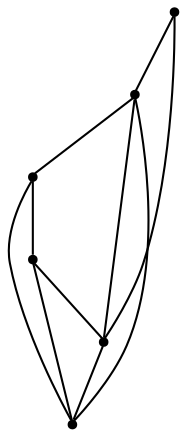 graph {
  node [shape=point,comment="{\"directed\":false,\"doi\":\"10.1007/978-3-662-45803-7_22\",\"figure\":\"1 (1)\"}"]

  v0 [pos="1638.8857306834218,715.1113392505632"]
  v1 [pos="1572.1709662375388,681.760540955913"]
  v2 [pos="1438.7414373457723,648.4097426612628"]
  v3 [pos="1572.1709662375388,781.8129358398637"]
  v4 [pos="1505.4562017916555,731.7867383978884"]
  v5 [pos="1455.4201284572432,798.4883349871888"]

  v0 -- v1 [id="-1",pos="1638.8857306834218,715.1113392505632 1572.1709662375388,681.760540955913 1572.1709662375388,681.760540955913 1572.1709662375388,681.760540955913"]
  v2 -- v4 [id="-2",pos="1438.7414373457723,648.4097426612628 1505.4562017916555,731.7867383978884 1505.4562017916555,731.7867383978884 1505.4562017916555,731.7867383978884"]
  v2 -- v5 [id="-3",pos="1438.7414373457723,648.4097426612628 1455.4201284572432,798.4883349871888 1455.4201284572432,798.4883349871888 1455.4201284572432,798.4883349871888"]
  v5 -- v3 [id="-4",pos="1455.4201284572432,798.4883349871888 1572.1709662375388,781.8129358398637 1572.1709662375388,781.8129358398637 1572.1709662375388,781.8129358398637"]
  v5 -- v4 [id="-5",pos="1455.4201284572432,798.4883349871888 1505.4562017916555,731.7867383978884 1505.4562017916555,731.7867383978884 1505.4562017916555,731.7867383978884"]
  v4 -- v1 [id="-6",pos="1505.4562017916555,731.7867383978884 1572.1709662375388,681.760540955913 1572.1709662375388,681.760540955913 1572.1709662375388,681.760540955913"]
  v3 -- v4 [id="-7",pos="1572.1709662375388,781.8129358398637 1505.4562017916555,731.7867383978884 1505.4562017916555,731.7867383978884 1505.4562017916555,731.7867383978884"]
  v3 -- v0 [id="-8",pos="1572.1709662375388,781.8129358398637 1638.8857306834218,715.1113392505632 1638.8857306834218,715.1113392505632 1638.8857306834218,715.1113392505632"]
  v3 -- v1 [id="-9",pos="1572.1709662375388,781.8129358398637 1572.1709662375388,681.760540955913 1572.1709662375388,681.760540955913 1572.1709662375388,681.760540955913"]
  v1 -- v2 [id="-10",pos="1572.1709662375388,681.760540955913 1438.7414373457723,648.4097426612628 1438.7414373457723,648.4097426612628 1438.7414373457723,648.4097426612628"]
}